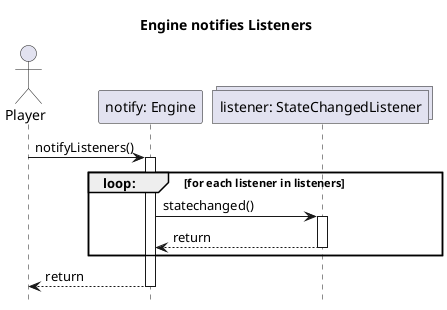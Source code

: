 @startuml
hide footbox
title Engine notifies Listeners

actor Player as player
participant "notify: Engine" as notify
collections "listener: StateChangedListener" as listener

player -> notify++: notifyListeners()
group loop: [for each listener in listeners]
    notify -> listener++: statechanged()
    listener --> notify--: return
end
notify --> player--: return


@enduml